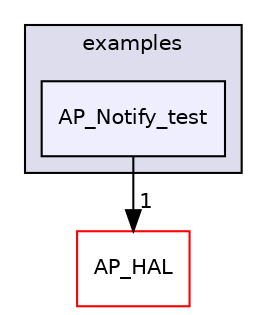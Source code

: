 digraph "libraries/AP_Notify/examples/AP_Notify_test" {
  compound=true
  node [ fontsize="10", fontname="Helvetica"];
  edge [ labelfontsize="10", labelfontname="Helvetica"];
  subgraph clusterdir_69d98d96a1c69ed2a5b642d4a11027ea {
    graph [ bgcolor="#ddddee", pencolor="black", label="examples" fontname="Helvetica", fontsize="10", URL="dir_69d98d96a1c69ed2a5b642d4a11027ea.html"]
  dir_9522216ff8025ee40f33ff88c257a94a [shape=box, label="AP_Notify_test", style="filled", fillcolor="#eeeeff", pencolor="black", URL="dir_9522216ff8025ee40f33ff88c257a94a.html"];
  }
  dir_1cbc10423b2512b31103883361e0123b [shape=box label="AP_HAL" fillcolor="white" style="filled" color="red" URL="dir_1cbc10423b2512b31103883361e0123b.html"];
  dir_9522216ff8025ee40f33ff88c257a94a->dir_1cbc10423b2512b31103883361e0123b [headlabel="1", labeldistance=1.5 headhref="dir_000129_000057.html"];
}
